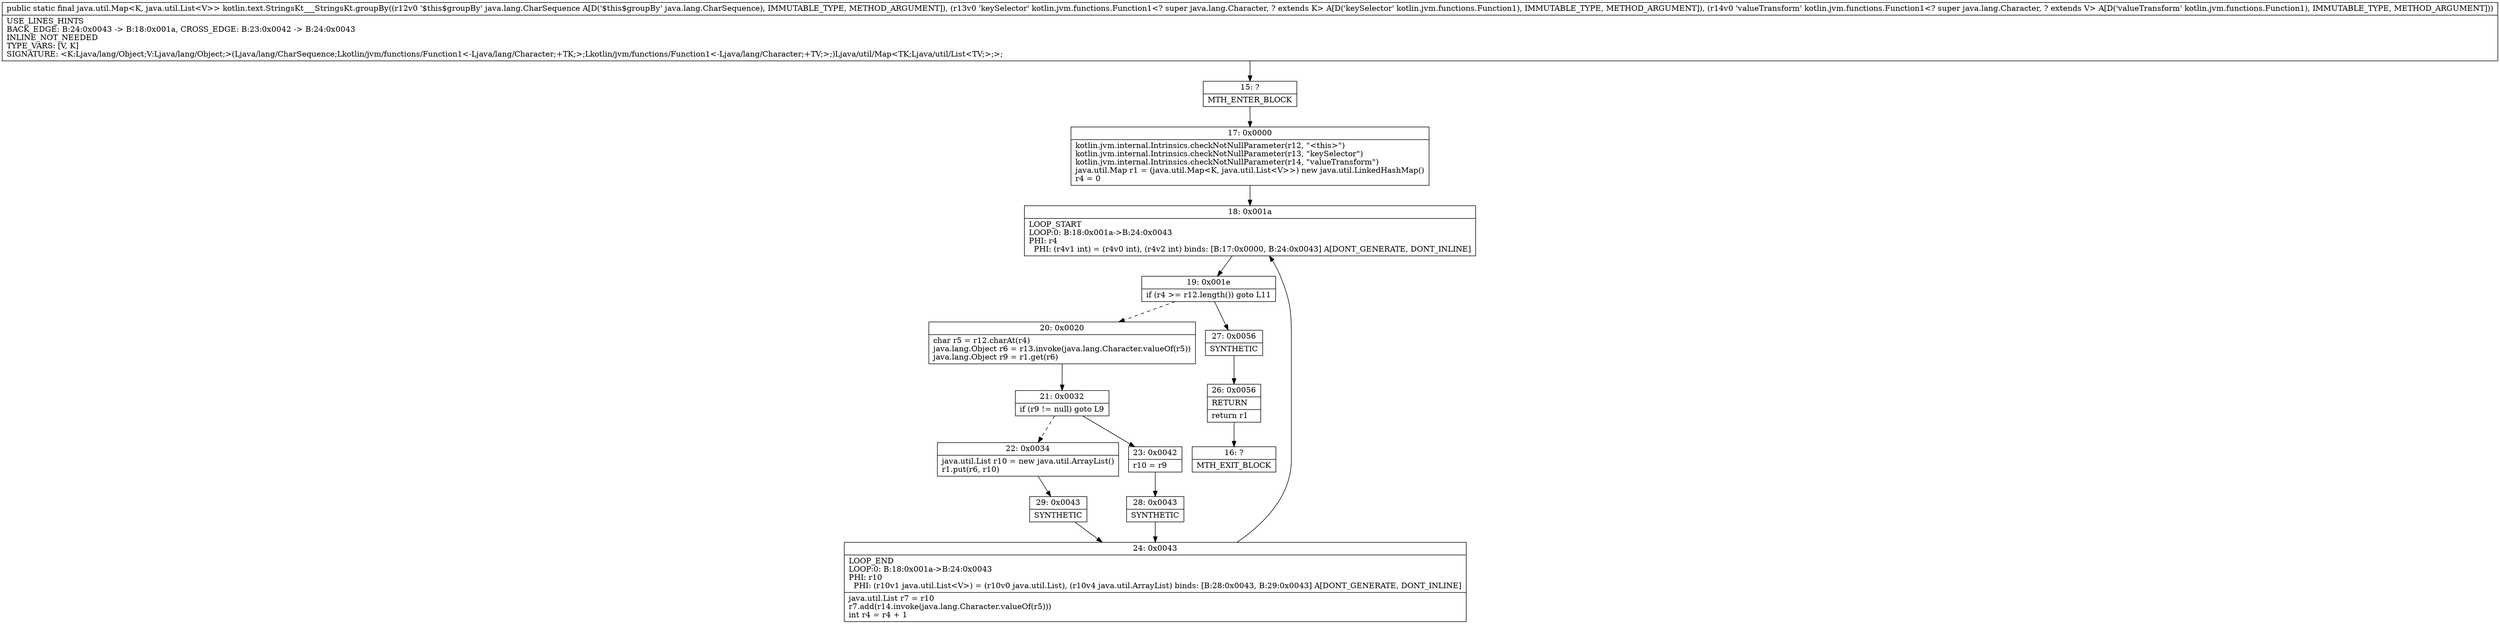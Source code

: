 digraph "CFG forkotlin.text.StringsKt___StringsKt.groupBy(Ljava\/lang\/CharSequence;Lkotlin\/jvm\/functions\/Function1;Lkotlin\/jvm\/functions\/Function1;)Ljava\/util\/Map;" {
Node_15 [shape=record,label="{15\:\ ?|MTH_ENTER_BLOCK\l}"];
Node_17 [shape=record,label="{17\:\ 0x0000|kotlin.jvm.internal.Intrinsics.checkNotNullParameter(r12, \"\<this\>\")\lkotlin.jvm.internal.Intrinsics.checkNotNullParameter(r13, \"keySelector\")\lkotlin.jvm.internal.Intrinsics.checkNotNullParameter(r14, \"valueTransform\")\ljava.util.Map r1 = (java.util.Map\<K, java.util.List\<V\>\>) new java.util.LinkedHashMap()\lr4 = 0\l}"];
Node_18 [shape=record,label="{18\:\ 0x001a|LOOP_START\lLOOP:0: B:18:0x001a\-\>B:24:0x0043\lPHI: r4 \l  PHI: (r4v1 int) = (r4v0 int), (r4v2 int) binds: [B:17:0x0000, B:24:0x0043] A[DONT_GENERATE, DONT_INLINE]\l}"];
Node_19 [shape=record,label="{19\:\ 0x001e|if (r4 \>= r12.length()) goto L11\l}"];
Node_20 [shape=record,label="{20\:\ 0x0020|char r5 = r12.charAt(r4)\ljava.lang.Object r6 = r13.invoke(java.lang.Character.valueOf(r5))\ljava.lang.Object r9 = r1.get(r6)\l}"];
Node_21 [shape=record,label="{21\:\ 0x0032|if (r9 != null) goto L9\l}"];
Node_22 [shape=record,label="{22\:\ 0x0034|java.util.List r10 = new java.util.ArrayList()\lr1.put(r6, r10)\l}"];
Node_29 [shape=record,label="{29\:\ 0x0043|SYNTHETIC\l}"];
Node_24 [shape=record,label="{24\:\ 0x0043|LOOP_END\lLOOP:0: B:18:0x001a\-\>B:24:0x0043\lPHI: r10 \l  PHI: (r10v1 java.util.List\<V\>) = (r10v0 java.util.List), (r10v4 java.util.ArrayList) binds: [B:28:0x0043, B:29:0x0043] A[DONT_GENERATE, DONT_INLINE]\l|java.util.List r7 = r10\lr7.add(r14.invoke(java.lang.Character.valueOf(r5)))\lint r4 = r4 + 1\l}"];
Node_23 [shape=record,label="{23\:\ 0x0042|r10 = r9\l}"];
Node_28 [shape=record,label="{28\:\ 0x0043|SYNTHETIC\l}"];
Node_27 [shape=record,label="{27\:\ 0x0056|SYNTHETIC\l}"];
Node_26 [shape=record,label="{26\:\ 0x0056|RETURN\l|return r1\l}"];
Node_16 [shape=record,label="{16\:\ ?|MTH_EXIT_BLOCK\l}"];
MethodNode[shape=record,label="{public static final java.util.Map\<K, java.util.List\<V\>\> kotlin.text.StringsKt___StringsKt.groupBy((r12v0 '$this$groupBy' java.lang.CharSequence A[D('$this$groupBy' java.lang.CharSequence), IMMUTABLE_TYPE, METHOD_ARGUMENT]), (r13v0 'keySelector' kotlin.jvm.functions.Function1\<? super java.lang.Character, ? extends K\> A[D('keySelector' kotlin.jvm.functions.Function1), IMMUTABLE_TYPE, METHOD_ARGUMENT]), (r14v0 'valueTransform' kotlin.jvm.functions.Function1\<? super java.lang.Character, ? extends V\> A[D('valueTransform' kotlin.jvm.functions.Function1), IMMUTABLE_TYPE, METHOD_ARGUMENT]))  | USE_LINES_HINTS\lBACK_EDGE: B:24:0x0043 \-\> B:18:0x001a, CROSS_EDGE: B:23:0x0042 \-\> B:24:0x0043\lINLINE_NOT_NEEDED\lTYPE_VARS: [V, K]\lSIGNATURE: \<K:Ljava\/lang\/Object;V:Ljava\/lang\/Object;\>(Ljava\/lang\/CharSequence;Lkotlin\/jvm\/functions\/Function1\<\-Ljava\/lang\/Character;+TK;\>;Lkotlin\/jvm\/functions\/Function1\<\-Ljava\/lang\/Character;+TV;\>;)Ljava\/util\/Map\<TK;Ljava\/util\/List\<TV;\>;\>;\l}"];
MethodNode -> Node_15;Node_15 -> Node_17;
Node_17 -> Node_18;
Node_18 -> Node_19;
Node_19 -> Node_20[style=dashed];
Node_19 -> Node_27;
Node_20 -> Node_21;
Node_21 -> Node_22[style=dashed];
Node_21 -> Node_23;
Node_22 -> Node_29;
Node_29 -> Node_24;
Node_24 -> Node_18;
Node_23 -> Node_28;
Node_28 -> Node_24;
Node_27 -> Node_26;
Node_26 -> Node_16;
}


